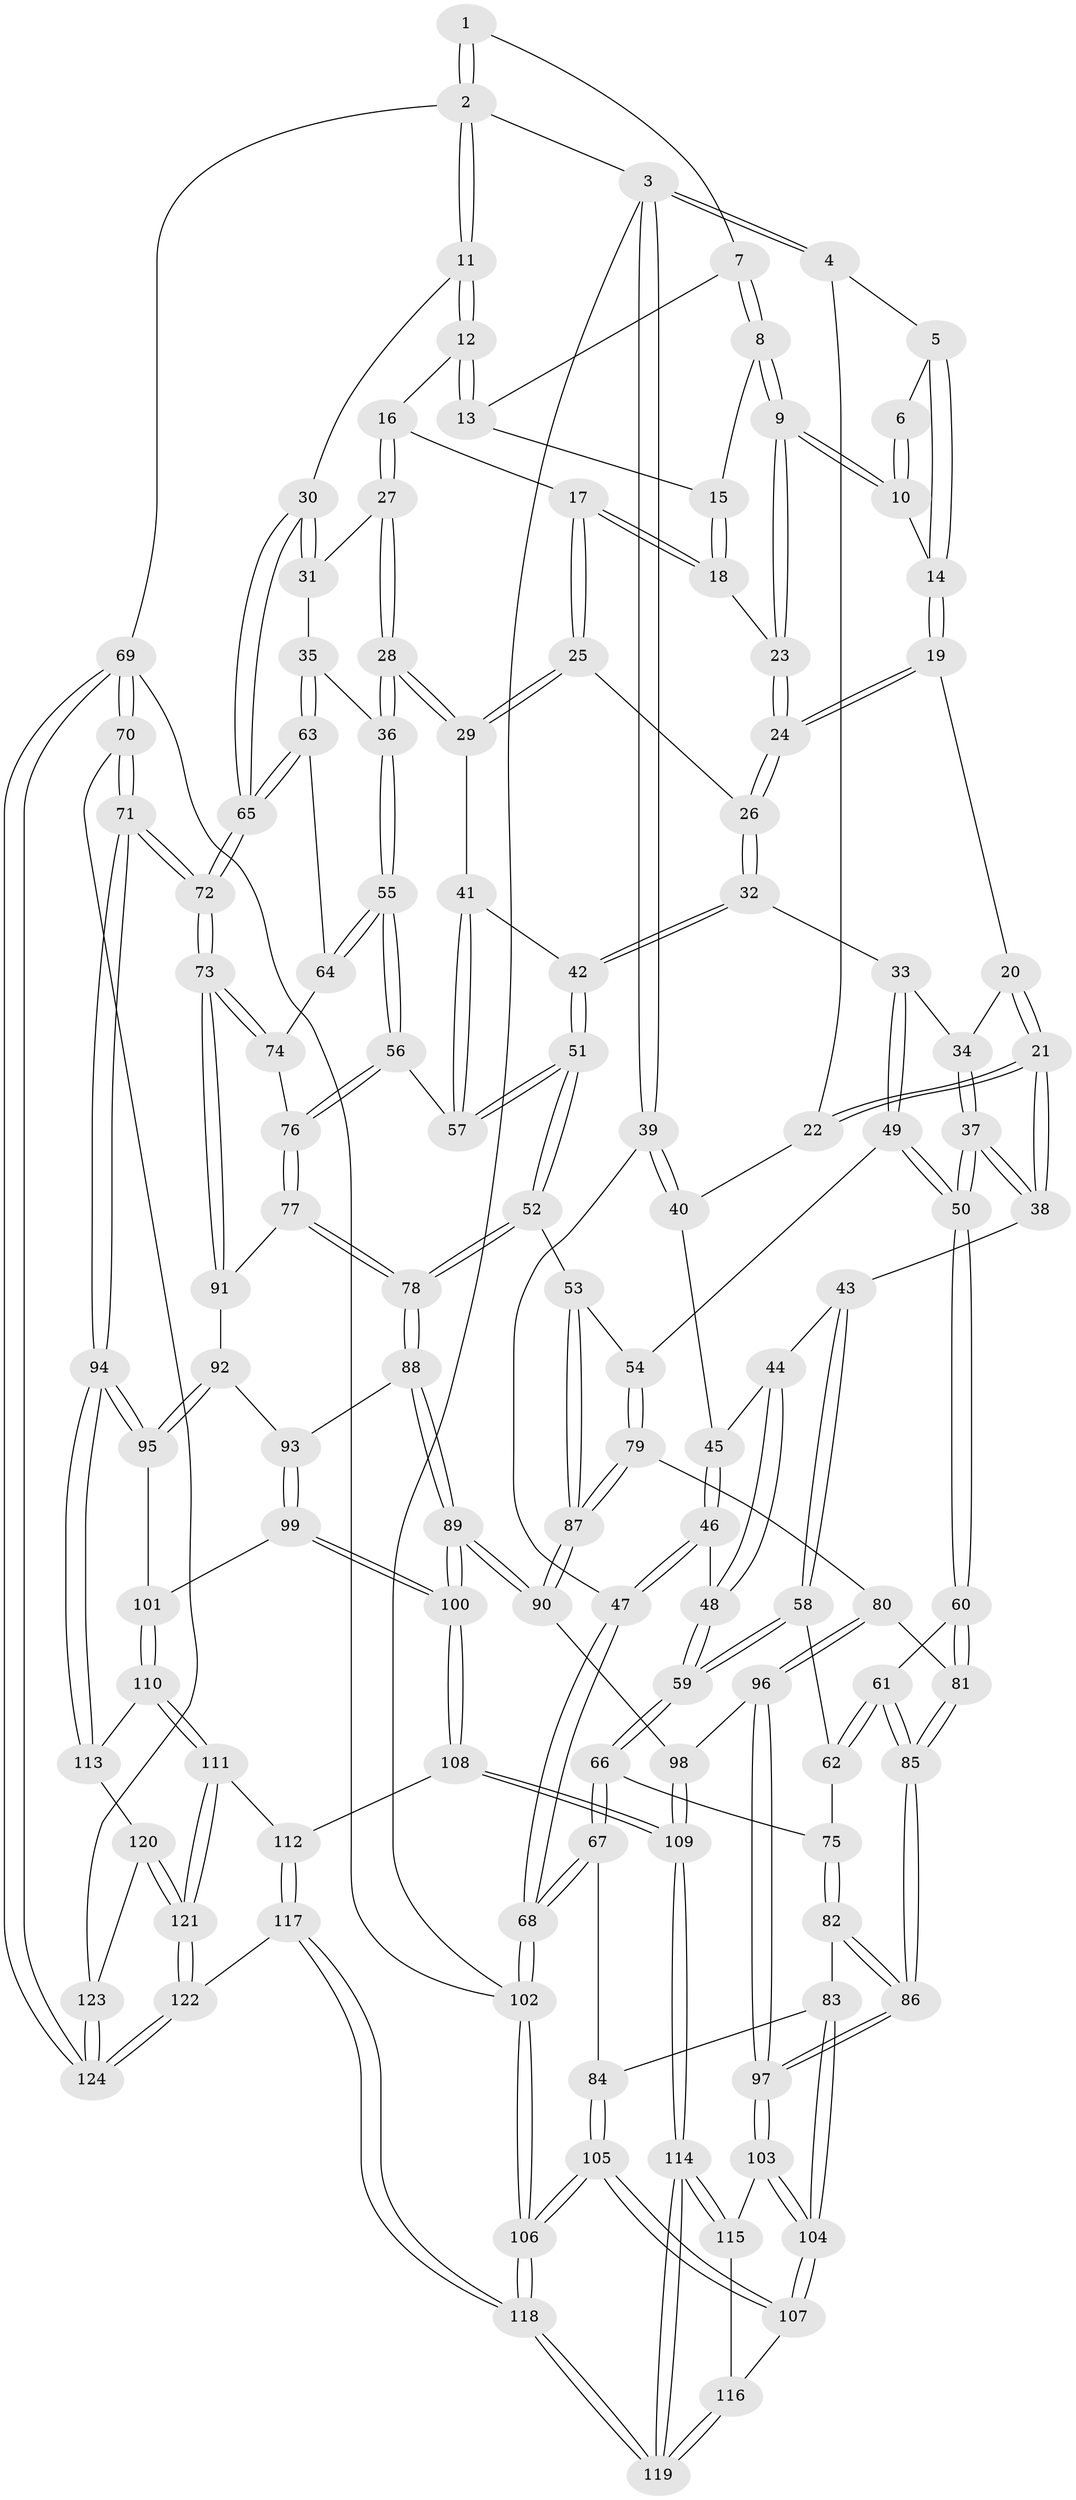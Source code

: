// Generated by graph-tools (version 1.1) at 2025/11/02/27/25 16:11:55]
// undirected, 124 vertices, 307 edges
graph export_dot {
graph [start="1"]
  node [color=gray90,style=filled];
  1 [pos="+0.8443648790316273+0"];
  2 [pos="+1+0"];
  3 [pos="+0+0"];
  4 [pos="+0.26431525820953883+0"];
  5 [pos="+0.3461169837773745+0"];
  6 [pos="+0.6940647265192377+0"];
  7 [pos="+0.8109699463471564+0"];
  8 [pos="+0.6818943505639496+0.09065517986959004"];
  9 [pos="+0.6652838590197259+0.09533356123284678"];
  10 [pos="+0.643252198855693+0.06317715403790292"];
  11 [pos="+1+0"];
  12 [pos="+0.8674384460907726+0.10767871460516797"];
  13 [pos="+0.8102788939994369+0.046403845517754116"];
  14 [pos="+0.5267429957891935+0.08563404298235612"];
  15 [pos="+0.7878387711451692+0.07497571468431952"];
  16 [pos="+0.8601617412687617+0.1785135557482079"];
  17 [pos="+0.8315201219873041+0.1832140790353362"];
  18 [pos="+0.7813354354283781+0.1464775985868527"];
  19 [pos="+0.502465733136121+0.14470668475460718"];
  20 [pos="+0.47099862999465525+0.17813162007075425"];
  21 [pos="+0.29646693222569337+0.18050940604422686"];
  22 [pos="+0.25445476832185127+0.12926101493459302"];
  23 [pos="+0.6775580569103452+0.15384291211715165"];
  24 [pos="+0.6646323312488075+0.1971056110158007"];
  25 [pos="+0.7749621940099103+0.2541703591930335"];
  26 [pos="+0.6664146457437752+0.23651712889243406"];
  27 [pos="+0.8931682176023463+0.19722309938981056"];
  28 [pos="+0.8609857913005672+0.36131013611948987"];
  29 [pos="+0.8235152687464375+0.3457448589703161"];
  30 [pos="+1+0.03713695628646094"];
  31 [pos="+0.9819747949634778+0.1950521943655904"];
  32 [pos="+0.607578479632919+0.3271330584441672"];
  33 [pos="+0.5992010060240187+0.32966705868032764"];
  34 [pos="+0.5112588422744665+0.24249786897090364"];
  35 [pos="+0.9132339306614691+0.38612980790184265"];
  36 [pos="+0.8792438913293135+0.3793767212753672"];
  37 [pos="+0.3541969923960883+0.37925799709768093"];
  38 [pos="+0.3135905931114182+0.34528874684798516"];
  39 [pos="+0+0.13901221882205683"];
  40 [pos="+0.05778630092203697+0.2142594474593846"];
  41 [pos="+0.69637018121252+0.3821848348199077"];
  42 [pos="+0.6936510564437197+0.3818464444829669"];
  43 [pos="+0.23983037742377122+0.38569117825194466"];
  44 [pos="+0.15115056835896035+0.377860797443744"];
  45 [pos="+0.09378463993572488+0.3415776825257664"];
  46 [pos="+0.04400044586444326+0.39668932785567035"];
  47 [pos="+0+0.5169700899216297"];
  48 [pos="+0.11057282655590353+0.4721994598862408"];
  49 [pos="+0.5242893062154363+0.41757136776395687"];
  50 [pos="+0.4072378931871674+0.43588737001906097"];
  51 [pos="+0.6749216367213335+0.5292757450136638"];
  52 [pos="+0.6578879131889277+0.5481291018544823"];
  53 [pos="+0.6551585612742421+0.547496631451809"];
  54 [pos="+0.5766996479163249+0.4990889829272408"];
  55 [pos="+0.8050078483693378+0.4842423318322241"];
  56 [pos="+0.7980167971826891+0.49058489434520575"];
  57 [pos="+0.784051759298336+0.4884769312176578"];
  58 [pos="+0.2082790192584556+0.4849345870313812"];
  59 [pos="+0.10976026595826208+0.49696252932430485"];
  60 [pos="+0.3951553504265572+0.4866273223692433"];
  61 [pos="+0.3208951223052167+0.5613848332589497"];
  62 [pos="+0.2104337805044976+0.4904231404391054"];
  63 [pos="+0.9321194215721585+0.3960381039367542"];
  64 [pos="+0.8940246255318561+0.5183388470070899"];
  65 [pos="+1+0.47668797330241663"];
  66 [pos="+0.10229324192281633+0.5062897662698653"];
  67 [pos="+0+0.5966661971964342"];
  68 [pos="+0+0.5649843788844553"];
  69 [pos="+1+1"];
  70 [pos="+1+0.8438217494907151"];
  71 [pos="+1+0.7673622802993116"];
  72 [pos="+1+0.7492584291495115"];
  73 [pos="+1+0.6719732797510625"];
  74 [pos="+0.8949307547936346+0.5220629552022674"];
  75 [pos="+0.193883851368173+0.5602975358822534"];
  76 [pos="+0.8185358482401226+0.5806754116968001"];
  77 [pos="+0.8183668408802993+0.5921779471032796"];
  78 [pos="+0.6840720895569505+0.5964283480018359"];
  79 [pos="+0.4953049379684555+0.6327892819783781"];
  80 [pos="+0.4806057273615862+0.627071749653789"];
  81 [pos="+0.4739973407071413+0.6177041322646002"];
  82 [pos="+0.20034644659077488+0.650311816344296"];
  83 [pos="+0.09192796839452576+0.6517801649250141"];
  84 [pos="+0.06765894539366948+0.6470000400598924"];
  85 [pos="+0.2970142963212057+0.6186099576673331"];
  86 [pos="+0.2689004029777671+0.6760725366476829"];
  87 [pos="+0.5227956698327673+0.6605635989527783"];
  88 [pos="+0.6802374312320935+0.6456721902979516"];
  89 [pos="+0.5781801678767226+0.7267286690039688"];
  90 [pos="+0.5406800659378813+0.6981970584272662"];
  91 [pos="+0.8207804293993849+0.5957428595798382"];
  92 [pos="+0.8016897819531468+0.6548305271704401"];
  93 [pos="+0.7035901395745384+0.6668970066982159"];
  94 [pos="+1+0.7677485276944914"];
  95 [pos="+0.8064115076856805+0.6905429457783305"];
  96 [pos="+0.3154478762110676+0.7281044978205328"];
  97 [pos="+0.29851733180659623+0.7316689342319762"];
  98 [pos="+0.45403692699387166+0.751324019086614"];
  99 [pos="+0.7475475671391739+0.7544657467349334"];
  100 [pos="+0.5868555766494298+0.7542174634874972"];
  101 [pos="+0.7632890337247719+0.766174775968914"];
  102 [pos="+0+1"];
  103 [pos="+0.29842557238028805+0.7322895585948482"];
  104 [pos="+0.1690578587742255+0.8553071829019444"];
  105 [pos="+0.04283898722943921+0.9347788464683755"];
  106 [pos="+0+1"];
  107 [pos="+0.16355726495410952+0.8637676000023033"];
  108 [pos="+0.5855425836395844+0.7910317771288341"];
  109 [pos="+0.48236092981255774+0.9141981564587149"];
  110 [pos="+0.7793346073094591+0.806523808623261"];
  111 [pos="+0.7534216876021932+0.8449368302833602"];
  112 [pos="+0.6497183403927137+0.83763085130128"];
  113 [pos="+0.8192738568960386+0.8076042823572047"];
  114 [pos="+0.4679509922828371+0.9430265310538576"];
  115 [pos="+0.3012336784118035+0.737651246595319"];
  116 [pos="+0.29941065723504806+0.9481692303919147"];
  117 [pos="+0.6007484366872774+1"];
  118 [pos="+0.4656130375677938+1"];
  119 [pos="+0.46164458458763785+1"];
  120 [pos="+0.8594103398387212+0.9391965945390439"];
  121 [pos="+0.7539276062316108+0.9762498027868102"];
  122 [pos="+0.6387976079012659+1"];
  123 [pos="+0.9100564111985366+0.9318930971566832"];
  124 [pos="+0.7358845688287327+1"];
  1 -- 2;
  1 -- 2;
  1 -- 7;
  2 -- 3;
  2 -- 11;
  2 -- 11;
  2 -- 69;
  3 -- 4;
  3 -- 4;
  3 -- 39;
  3 -- 39;
  3 -- 102;
  4 -- 5;
  4 -- 22;
  5 -- 6;
  5 -- 14;
  5 -- 14;
  6 -- 10;
  6 -- 10;
  7 -- 8;
  7 -- 8;
  7 -- 13;
  8 -- 9;
  8 -- 9;
  8 -- 15;
  9 -- 10;
  9 -- 10;
  9 -- 23;
  9 -- 23;
  10 -- 14;
  11 -- 12;
  11 -- 12;
  11 -- 30;
  12 -- 13;
  12 -- 13;
  12 -- 16;
  13 -- 15;
  14 -- 19;
  14 -- 19;
  15 -- 18;
  15 -- 18;
  16 -- 17;
  16 -- 27;
  16 -- 27;
  17 -- 18;
  17 -- 18;
  17 -- 25;
  17 -- 25;
  18 -- 23;
  19 -- 20;
  19 -- 24;
  19 -- 24;
  20 -- 21;
  20 -- 21;
  20 -- 34;
  21 -- 22;
  21 -- 22;
  21 -- 38;
  21 -- 38;
  22 -- 40;
  23 -- 24;
  23 -- 24;
  24 -- 26;
  24 -- 26;
  25 -- 26;
  25 -- 29;
  25 -- 29;
  26 -- 32;
  26 -- 32;
  27 -- 28;
  27 -- 28;
  27 -- 31;
  28 -- 29;
  28 -- 29;
  28 -- 36;
  28 -- 36;
  29 -- 41;
  30 -- 31;
  30 -- 31;
  30 -- 65;
  30 -- 65;
  31 -- 35;
  32 -- 33;
  32 -- 42;
  32 -- 42;
  33 -- 34;
  33 -- 49;
  33 -- 49;
  34 -- 37;
  34 -- 37;
  35 -- 36;
  35 -- 63;
  35 -- 63;
  36 -- 55;
  36 -- 55;
  37 -- 38;
  37 -- 38;
  37 -- 50;
  37 -- 50;
  38 -- 43;
  39 -- 40;
  39 -- 40;
  39 -- 47;
  40 -- 45;
  41 -- 42;
  41 -- 57;
  41 -- 57;
  42 -- 51;
  42 -- 51;
  43 -- 44;
  43 -- 58;
  43 -- 58;
  44 -- 45;
  44 -- 48;
  44 -- 48;
  45 -- 46;
  45 -- 46;
  46 -- 47;
  46 -- 47;
  46 -- 48;
  47 -- 68;
  47 -- 68;
  48 -- 59;
  48 -- 59;
  49 -- 50;
  49 -- 50;
  49 -- 54;
  50 -- 60;
  50 -- 60;
  51 -- 52;
  51 -- 52;
  51 -- 57;
  51 -- 57;
  52 -- 53;
  52 -- 78;
  52 -- 78;
  53 -- 54;
  53 -- 87;
  53 -- 87;
  54 -- 79;
  54 -- 79;
  55 -- 56;
  55 -- 56;
  55 -- 64;
  55 -- 64;
  56 -- 57;
  56 -- 76;
  56 -- 76;
  58 -- 59;
  58 -- 59;
  58 -- 62;
  59 -- 66;
  59 -- 66;
  60 -- 61;
  60 -- 81;
  60 -- 81;
  61 -- 62;
  61 -- 62;
  61 -- 85;
  61 -- 85;
  62 -- 75;
  63 -- 64;
  63 -- 65;
  63 -- 65;
  64 -- 74;
  65 -- 72;
  65 -- 72;
  66 -- 67;
  66 -- 67;
  66 -- 75;
  67 -- 68;
  67 -- 68;
  67 -- 84;
  68 -- 102;
  68 -- 102;
  69 -- 70;
  69 -- 70;
  69 -- 124;
  69 -- 124;
  69 -- 102;
  70 -- 71;
  70 -- 71;
  70 -- 123;
  71 -- 72;
  71 -- 72;
  71 -- 94;
  71 -- 94;
  72 -- 73;
  72 -- 73;
  73 -- 74;
  73 -- 74;
  73 -- 91;
  73 -- 91;
  74 -- 76;
  75 -- 82;
  75 -- 82;
  76 -- 77;
  76 -- 77;
  77 -- 78;
  77 -- 78;
  77 -- 91;
  78 -- 88;
  78 -- 88;
  79 -- 80;
  79 -- 87;
  79 -- 87;
  80 -- 81;
  80 -- 96;
  80 -- 96;
  81 -- 85;
  81 -- 85;
  82 -- 83;
  82 -- 86;
  82 -- 86;
  83 -- 84;
  83 -- 104;
  83 -- 104;
  84 -- 105;
  84 -- 105;
  85 -- 86;
  85 -- 86;
  86 -- 97;
  86 -- 97;
  87 -- 90;
  87 -- 90;
  88 -- 89;
  88 -- 89;
  88 -- 93;
  89 -- 90;
  89 -- 90;
  89 -- 100;
  89 -- 100;
  90 -- 98;
  91 -- 92;
  92 -- 93;
  92 -- 95;
  92 -- 95;
  93 -- 99;
  93 -- 99;
  94 -- 95;
  94 -- 95;
  94 -- 113;
  94 -- 113;
  95 -- 101;
  96 -- 97;
  96 -- 97;
  96 -- 98;
  97 -- 103;
  97 -- 103;
  98 -- 109;
  98 -- 109;
  99 -- 100;
  99 -- 100;
  99 -- 101;
  100 -- 108;
  100 -- 108;
  101 -- 110;
  101 -- 110;
  102 -- 106;
  102 -- 106;
  103 -- 104;
  103 -- 104;
  103 -- 115;
  104 -- 107;
  104 -- 107;
  105 -- 106;
  105 -- 106;
  105 -- 107;
  105 -- 107;
  106 -- 118;
  106 -- 118;
  107 -- 116;
  108 -- 109;
  108 -- 109;
  108 -- 112;
  109 -- 114;
  109 -- 114;
  110 -- 111;
  110 -- 111;
  110 -- 113;
  111 -- 112;
  111 -- 121;
  111 -- 121;
  112 -- 117;
  112 -- 117;
  113 -- 120;
  114 -- 115;
  114 -- 115;
  114 -- 119;
  114 -- 119;
  115 -- 116;
  116 -- 119;
  116 -- 119;
  117 -- 118;
  117 -- 118;
  117 -- 122;
  118 -- 119;
  118 -- 119;
  120 -- 121;
  120 -- 121;
  120 -- 123;
  121 -- 122;
  121 -- 122;
  122 -- 124;
  122 -- 124;
  123 -- 124;
  123 -- 124;
}
